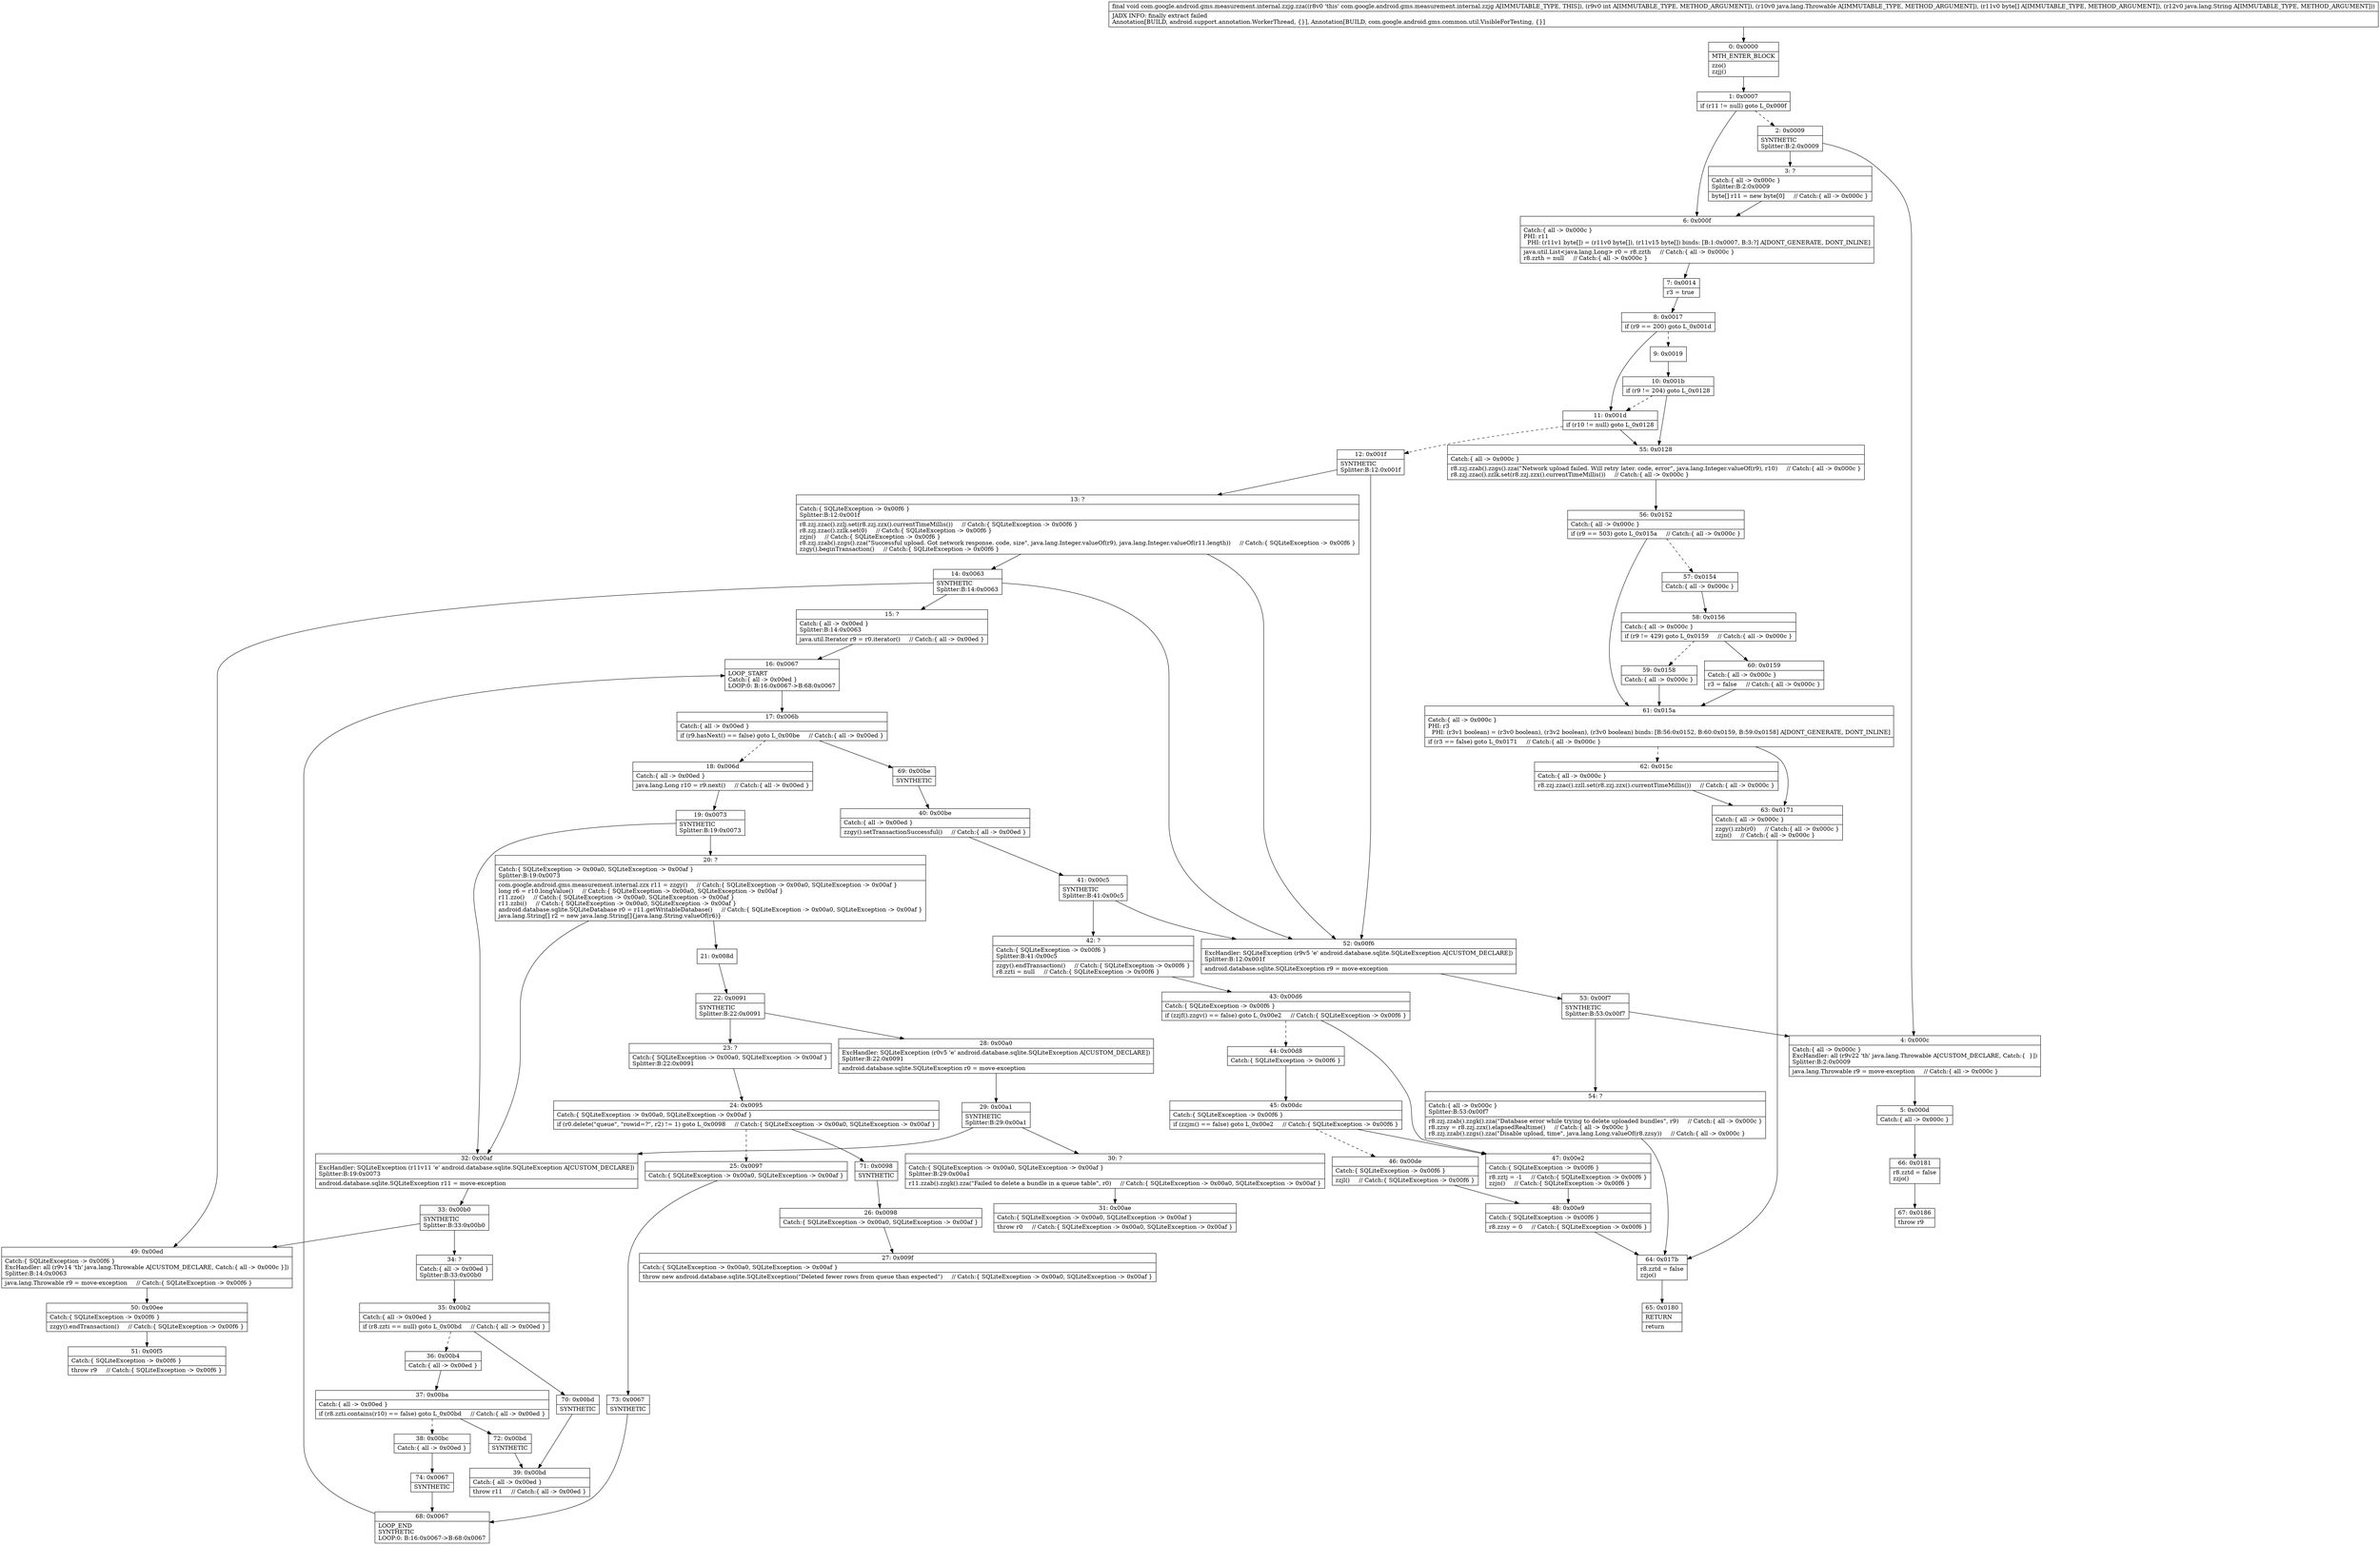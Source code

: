 digraph "CFG forcom.google.android.gms.measurement.internal.zzjg.zza(ILjava\/lang\/Throwable;[BLjava\/lang\/String;)V" {
Node_0 [shape=record,label="{0\:\ 0x0000|MTH_ENTER_BLOCK\l|zzo()\lzzjj()\l}"];
Node_1 [shape=record,label="{1\:\ 0x0007|if (r11 != null) goto L_0x000f\l}"];
Node_2 [shape=record,label="{2\:\ 0x0009|SYNTHETIC\lSplitter:B:2:0x0009\l}"];
Node_3 [shape=record,label="{3\:\ ?|Catch:\{ all \-\> 0x000c \}\lSplitter:B:2:0x0009\l|byte[] r11 = new byte[0]     \/\/ Catch:\{ all \-\> 0x000c \}\l}"];
Node_4 [shape=record,label="{4\:\ 0x000c|Catch:\{ all \-\> 0x000c \}\lExcHandler: all (r9v22 'th' java.lang.Throwable A[CUSTOM_DECLARE, Catch:\{  \}])\lSplitter:B:2:0x0009\l|java.lang.Throwable r9 = move\-exception     \/\/ Catch:\{ all \-\> 0x000c \}\l}"];
Node_5 [shape=record,label="{5\:\ 0x000d|Catch:\{ all \-\> 0x000c \}\l}"];
Node_6 [shape=record,label="{6\:\ 0x000f|Catch:\{ all \-\> 0x000c \}\lPHI: r11 \l  PHI: (r11v1 byte[]) = (r11v0 byte[]), (r11v15 byte[]) binds: [B:1:0x0007, B:3:?] A[DONT_GENERATE, DONT_INLINE]\l|java.util.List\<java.lang.Long\> r0 = r8.zzth     \/\/ Catch:\{ all \-\> 0x000c \}\lr8.zzth = null     \/\/ Catch:\{ all \-\> 0x000c \}\l}"];
Node_7 [shape=record,label="{7\:\ 0x0014|r3 = true\l}"];
Node_8 [shape=record,label="{8\:\ 0x0017|if (r9 == 200) goto L_0x001d\l}"];
Node_9 [shape=record,label="{9\:\ 0x0019}"];
Node_10 [shape=record,label="{10\:\ 0x001b|if (r9 != 204) goto L_0x0128\l}"];
Node_11 [shape=record,label="{11\:\ 0x001d|if (r10 != null) goto L_0x0128\l}"];
Node_12 [shape=record,label="{12\:\ 0x001f|SYNTHETIC\lSplitter:B:12:0x001f\l}"];
Node_13 [shape=record,label="{13\:\ ?|Catch:\{ SQLiteException \-\> 0x00f6 \}\lSplitter:B:12:0x001f\l|r8.zzj.zzac().zzlj.set(r8.zzj.zzx().currentTimeMillis())     \/\/ Catch:\{ SQLiteException \-\> 0x00f6 \}\lr8.zzj.zzac().zzlk.set(0)     \/\/ Catch:\{ SQLiteException \-\> 0x00f6 \}\lzzjn()     \/\/ Catch:\{ SQLiteException \-\> 0x00f6 \}\lr8.zzj.zzab().zzgs().zza(\"Successful upload. Got network response. code, size\", java.lang.Integer.valueOf(r9), java.lang.Integer.valueOf(r11.length))     \/\/ Catch:\{ SQLiteException \-\> 0x00f6 \}\lzzgy().beginTransaction()     \/\/ Catch:\{ SQLiteException \-\> 0x00f6 \}\l}"];
Node_14 [shape=record,label="{14\:\ 0x0063|SYNTHETIC\lSplitter:B:14:0x0063\l}"];
Node_15 [shape=record,label="{15\:\ ?|Catch:\{ all \-\> 0x00ed \}\lSplitter:B:14:0x0063\l|java.util.Iterator r9 = r0.iterator()     \/\/ Catch:\{ all \-\> 0x00ed \}\l}"];
Node_16 [shape=record,label="{16\:\ 0x0067|LOOP_START\lCatch:\{ all \-\> 0x00ed \}\lLOOP:0: B:16:0x0067\-\>B:68:0x0067\l}"];
Node_17 [shape=record,label="{17\:\ 0x006b|Catch:\{ all \-\> 0x00ed \}\l|if (r9.hasNext() == false) goto L_0x00be     \/\/ Catch:\{ all \-\> 0x00ed \}\l}"];
Node_18 [shape=record,label="{18\:\ 0x006d|Catch:\{ all \-\> 0x00ed \}\l|java.lang.Long r10 = r9.next()     \/\/ Catch:\{ all \-\> 0x00ed \}\l}"];
Node_19 [shape=record,label="{19\:\ 0x0073|SYNTHETIC\lSplitter:B:19:0x0073\l}"];
Node_20 [shape=record,label="{20\:\ ?|Catch:\{ SQLiteException \-\> 0x00a0, SQLiteException \-\> 0x00af \}\lSplitter:B:19:0x0073\l|com.google.android.gms.measurement.internal.zzx r11 = zzgy()     \/\/ Catch:\{ SQLiteException \-\> 0x00a0, SQLiteException \-\> 0x00af \}\llong r6 = r10.longValue()     \/\/ Catch:\{ SQLiteException \-\> 0x00a0, SQLiteException \-\> 0x00af \}\lr11.zzo()     \/\/ Catch:\{ SQLiteException \-\> 0x00a0, SQLiteException \-\> 0x00af \}\lr11.zzbi()     \/\/ Catch:\{ SQLiteException \-\> 0x00a0, SQLiteException \-\> 0x00af \}\landroid.database.sqlite.SQLiteDatabase r0 = r11.getWritableDatabase()     \/\/ Catch:\{ SQLiteException \-\> 0x00a0, SQLiteException \-\> 0x00af \}\ljava.lang.String[] r2 = new java.lang.String[]\{java.lang.String.valueOf(r6)\}\l}"];
Node_21 [shape=record,label="{21\:\ 0x008d}"];
Node_22 [shape=record,label="{22\:\ 0x0091|SYNTHETIC\lSplitter:B:22:0x0091\l}"];
Node_23 [shape=record,label="{23\:\ ?|Catch:\{ SQLiteException \-\> 0x00a0, SQLiteException \-\> 0x00af \}\lSplitter:B:22:0x0091\l}"];
Node_24 [shape=record,label="{24\:\ 0x0095|Catch:\{ SQLiteException \-\> 0x00a0, SQLiteException \-\> 0x00af \}\l|if (r0.delete(\"queue\", \"rowid=?\", r2) != 1) goto L_0x0098     \/\/ Catch:\{ SQLiteException \-\> 0x00a0, SQLiteException \-\> 0x00af \}\l}"];
Node_25 [shape=record,label="{25\:\ 0x0097|Catch:\{ SQLiteException \-\> 0x00a0, SQLiteException \-\> 0x00af \}\l}"];
Node_26 [shape=record,label="{26\:\ 0x0098|Catch:\{ SQLiteException \-\> 0x00a0, SQLiteException \-\> 0x00af \}\l}"];
Node_27 [shape=record,label="{27\:\ 0x009f|Catch:\{ SQLiteException \-\> 0x00a0, SQLiteException \-\> 0x00af \}\l|throw new android.database.sqlite.SQLiteException(\"Deleted fewer rows from queue than expected\")     \/\/ Catch:\{ SQLiteException \-\> 0x00a0, SQLiteException \-\> 0x00af \}\l}"];
Node_28 [shape=record,label="{28\:\ 0x00a0|ExcHandler: SQLiteException (r0v5 'e' android.database.sqlite.SQLiteException A[CUSTOM_DECLARE])\lSplitter:B:22:0x0091\l|android.database.sqlite.SQLiteException r0 = move\-exception\l}"];
Node_29 [shape=record,label="{29\:\ 0x00a1|SYNTHETIC\lSplitter:B:29:0x00a1\l}"];
Node_30 [shape=record,label="{30\:\ ?|Catch:\{ SQLiteException \-\> 0x00a0, SQLiteException \-\> 0x00af \}\lSplitter:B:29:0x00a1\l|r11.zzab().zzgk().zza(\"Failed to delete a bundle in a queue table\", r0)     \/\/ Catch:\{ SQLiteException \-\> 0x00a0, SQLiteException \-\> 0x00af \}\l}"];
Node_31 [shape=record,label="{31\:\ 0x00ae|Catch:\{ SQLiteException \-\> 0x00a0, SQLiteException \-\> 0x00af \}\l|throw r0     \/\/ Catch:\{ SQLiteException \-\> 0x00a0, SQLiteException \-\> 0x00af \}\l}"];
Node_32 [shape=record,label="{32\:\ 0x00af|ExcHandler: SQLiteException (r11v11 'e' android.database.sqlite.SQLiteException A[CUSTOM_DECLARE])\lSplitter:B:19:0x0073\l|android.database.sqlite.SQLiteException r11 = move\-exception\l}"];
Node_33 [shape=record,label="{33\:\ 0x00b0|SYNTHETIC\lSplitter:B:33:0x00b0\l}"];
Node_34 [shape=record,label="{34\:\ ?|Catch:\{ all \-\> 0x00ed \}\lSplitter:B:33:0x00b0\l}"];
Node_35 [shape=record,label="{35\:\ 0x00b2|Catch:\{ all \-\> 0x00ed \}\l|if (r8.zzti == null) goto L_0x00bd     \/\/ Catch:\{ all \-\> 0x00ed \}\l}"];
Node_36 [shape=record,label="{36\:\ 0x00b4|Catch:\{ all \-\> 0x00ed \}\l}"];
Node_37 [shape=record,label="{37\:\ 0x00ba|Catch:\{ all \-\> 0x00ed \}\l|if (r8.zzti.contains(r10) == false) goto L_0x00bd     \/\/ Catch:\{ all \-\> 0x00ed \}\l}"];
Node_38 [shape=record,label="{38\:\ 0x00bc|Catch:\{ all \-\> 0x00ed \}\l}"];
Node_39 [shape=record,label="{39\:\ 0x00bd|Catch:\{ all \-\> 0x00ed \}\l|throw r11     \/\/ Catch:\{ all \-\> 0x00ed \}\l}"];
Node_40 [shape=record,label="{40\:\ 0x00be|Catch:\{ all \-\> 0x00ed \}\l|zzgy().setTransactionSuccessful()     \/\/ Catch:\{ all \-\> 0x00ed \}\l}"];
Node_41 [shape=record,label="{41\:\ 0x00c5|SYNTHETIC\lSplitter:B:41:0x00c5\l}"];
Node_42 [shape=record,label="{42\:\ ?|Catch:\{ SQLiteException \-\> 0x00f6 \}\lSplitter:B:41:0x00c5\l|zzgy().endTransaction()     \/\/ Catch:\{ SQLiteException \-\> 0x00f6 \}\lr8.zzti = null     \/\/ Catch:\{ SQLiteException \-\> 0x00f6 \}\l}"];
Node_43 [shape=record,label="{43\:\ 0x00d6|Catch:\{ SQLiteException \-\> 0x00f6 \}\l|if (zzjf().zzgv() == false) goto L_0x00e2     \/\/ Catch:\{ SQLiteException \-\> 0x00f6 \}\l}"];
Node_44 [shape=record,label="{44\:\ 0x00d8|Catch:\{ SQLiteException \-\> 0x00f6 \}\l}"];
Node_45 [shape=record,label="{45\:\ 0x00dc|Catch:\{ SQLiteException \-\> 0x00f6 \}\l|if (zzjm() == false) goto L_0x00e2     \/\/ Catch:\{ SQLiteException \-\> 0x00f6 \}\l}"];
Node_46 [shape=record,label="{46\:\ 0x00de|Catch:\{ SQLiteException \-\> 0x00f6 \}\l|zzjl()     \/\/ Catch:\{ SQLiteException \-\> 0x00f6 \}\l}"];
Node_47 [shape=record,label="{47\:\ 0x00e2|Catch:\{ SQLiteException \-\> 0x00f6 \}\l|r8.zztj = \-1     \/\/ Catch:\{ SQLiteException \-\> 0x00f6 \}\lzzjn()     \/\/ Catch:\{ SQLiteException \-\> 0x00f6 \}\l}"];
Node_48 [shape=record,label="{48\:\ 0x00e9|Catch:\{ SQLiteException \-\> 0x00f6 \}\l|r8.zzsy = 0     \/\/ Catch:\{ SQLiteException \-\> 0x00f6 \}\l}"];
Node_49 [shape=record,label="{49\:\ 0x00ed|Catch:\{ SQLiteException \-\> 0x00f6 \}\lExcHandler: all (r9v14 'th' java.lang.Throwable A[CUSTOM_DECLARE, Catch:\{ all \-\> 0x000c \}])\lSplitter:B:14:0x0063\l|java.lang.Throwable r9 = move\-exception     \/\/ Catch:\{ SQLiteException \-\> 0x00f6 \}\l}"];
Node_50 [shape=record,label="{50\:\ 0x00ee|Catch:\{ SQLiteException \-\> 0x00f6 \}\l|zzgy().endTransaction()     \/\/ Catch:\{ SQLiteException \-\> 0x00f6 \}\l}"];
Node_51 [shape=record,label="{51\:\ 0x00f5|Catch:\{ SQLiteException \-\> 0x00f6 \}\l|throw r9     \/\/ Catch:\{ SQLiteException \-\> 0x00f6 \}\l}"];
Node_52 [shape=record,label="{52\:\ 0x00f6|ExcHandler: SQLiteException (r9v5 'e' android.database.sqlite.SQLiteException A[CUSTOM_DECLARE])\lSplitter:B:12:0x001f\l|android.database.sqlite.SQLiteException r9 = move\-exception\l}"];
Node_53 [shape=record,label="{53\:\ 0x00f7|SYNTHETIC\lSplitter:B:53:0x00f7\l}"];
Node_54 [shape=record,label="{54\:\ ?|Catch:\{ all \-\> 0x000c \}\lSplitter:B:53:0x00f7\l|r8.zzj.zzab().zzgk().zza(\"Database error while trying to delete uploaded bundles\", r9)     \/\/ Catch:\{ all \-\> 0x000c \}\lr8.zzsy = r8.zzj.zzx().elapsedRealtime()     \/\/ Catch:\{ all \-\> 0x000c \}\lr8.zzj.zzab().zzgs().zza(\"Disable upload, time\", java.lang.Long.valueOf(r8.zzsy))     \/\/ Catch:\{ all \-\> 0x000c \}\l}"];
Node_55 [shape=record,label="{55\:\ 0x0128|Catch:\{ all \-\> 0x000c \}\l|r8.zzj.zzab().zzgs().zza(\"Network upload failed. Will retry later. code, error\", java.lang.Integer.valueOf(r9), r10)     \/\/ Catch:\{ all \-\> 0x000c \}\lr8.zzj.zzac().zzlk.set(r8.zzj.zzx().currentTimeMillis())     \/\/ Catch:\{ all \-\> 0x000c \}\l}"];
Node_56 [shape=record,label="{56\:\ 0x0152|Catch:\{ all \-\> 0x000c \}\l|if (r9 == 503) goto L_0x015a     \/\/ Catch:\{ all \-\> 0x000c \}\l}"];
Node_57 [shape=record,label="{57\:\ 0x0154|Catch:\{ all \-\> 0x000c \}\l}"];
Node_58 [shape=record,label="{58\:\ 0x0156|Catch:\{ all \-\> 0x000c \}\l|if (r9 != 429) goto L_0x0159     \/\/ Catch:\{ all \-\> 0x000c \}\l}"];
Node_59 [shape=record,label="{59\:\ 0x0158|Catch:\{ all \-\> 0x000c \}\l}"];
Node_60 [shape=record,label="{60\:\ 0x0159|Catch:\{ all \-\> 0x000c \}\l|r3 = false     \/\/ Catch:\{ all \-\> 0x000c \}\l}"];
Node_61 [shape=record,label="{61\:\ 0x015a|Catch:\{ all \-\> 0x000c \}\lPHI: r3 \l  PHI: (r3v1 boolean) = (r3v0 boolean), (r3v2 boolean), (r3v0 boolean) binds: [B:56:0x0152, B:60:0x0159, B:59:0x0158] A[DONT_GENERATE, DONT_INLINE]\l|if (r3 == false) goto L_0x0171     \/\/ Catch:\{ all \-\> 0x000c \}\l}"];
Node_62 [shape=record,label="{62\:\ 0x015c|Catch:\{ all \-\> 0x000c \}\l|r8.zzj.zzac().zzll.set(r8.zzj.zzx().currentTimeMillis())     \/\/ Catch:\{ all \-\> 0x000c \}\l}"];
Node_63 [shape=record,label="{63\:\ 0x0171|Catch:\{ all \-\> 0x000c \}\l|zzgy().zzb(r0)     \/\/ Catch:\{ all \-\> 0x000c \}\lzzjn()     \/\/ Catch:\{ all \-\> 0x000c \}\l}"];
Node_64 [shape=record,label="{64\:\ 0x017b|r8.zztd = false\lzzjo()\l}"];
Node_65 [shape=record,label="{65\:\ 0x0180|RETURN\l|return\l}"];
Node_66 [shape=record,label="{66\:\ 0x0181|r8.zztd = false\lzzjo()\l}"];
Node_67 [shape=record,label="{67\:\ 0x0186|throw r9\l}"];
Node_68 [shape=record,label="{68\:\ 0x0067|LOOP_END\lSYNTHETIC\lLOOP:0: B:16:0x0067\-\>B:68:0x0067\l}"];
Node_69 [shape=record,label="{69\:\ 0x00be|SYNTHETIC\l}"];
Node_70 [shape=record,label="{70\:\ 0x00bd|SYNTHETIC\l}"];
Node_71 [shape=record,label="{71\:\ 0x0098|SYNTHETIC\l}"];
Node_72 [shape=record,label="{72\:\ 0x00bd|SYNTHETIC\l}"];
Node_73 [shape=record,label="{73\:\ 0x0067|SYNTHETIC\l}"];
Node_74 [shape=record,label="{74\:\ 0x0067|SYNTHETIC\l}"];
MethodNode[shape=record,label="{final void com.google.android.gms.measurement.internal.zzjg.zza((r8v0 'this' com.google.android.gms.measurement.internal.zzjg A[IMMUTABLE_TYPE, THIS]), (r9v0 int A[IMMUTABLE_TYPE, METHOD_ARGUMENT]), (r10v0 java.lang.Throwable A[IMMUTABLE_TYPE, METHOD_ARGUMENT]), (r11v0 byte[] A[IMMUTABLE_TYPE, METHOD_ARGUMENT]), (r12v0 java.lang.String A[IMMUTABLE_TYPE, METHOD_ARGUMENT]))  | JADX INFO: finally extract failed\lAnnotation[BUILD, android.support.annotation.WorkerThread, \{\}], Annotation[BUILD, com.google.android.gms.common.util.VisibleForTesting, \{\}]\l}"];
MethodNode -> Node_0;
Node_0 -> Node_1;
Node_1 -> Node_2[style=dashed];
Node_1 -> Node_6;
Node_2 -> Node_3;
Node_2 -> Node_4;
Node_3 -> Node_6;
Node_4 -> Node_5;
Node_5 -> Node_66;
Node_6 -> Node_7;
Node_7 -> Node_8;
Node_8 -> Node_9[style=dashed];
Node_8 -> Node_11;
Node_9 -> Node_10;
Node_10 -> Node_11[style=dashed];
Node_10 -> Node_55;
Node_11 -> Node_12[style=dashed];
Node_11 -> Node_55;
Node_12 -> Node_13;
Node_12 -> Node_52;
Node_13 -> Node_14;
Node_13 -> Node_52;
Node_14 -> Node_15;
Node_14 -> Node_49;
Node_14 -> Node_52;
Node_15 -> Node_16;
Node_16 -> Node_17;
Node_17 -> Node_18[style=dashed];
Node_17 -> Node_69;
Node_18 -> Node_19;
Node_19 -> Node_20;
Node_19 -> Node_32;
Node_20 -> Node_21;
Node_20 -> Node_32;
Node_21 -> Node_22;
Node_22 -> Node_23;
Node_22 -> Node_28;
Node_23 -> Node_24;
Node_24 -> Node_25[style=dashed];
Node_24 -> Node_71;
Node_25 -> Node_73;
Node_26 -> Node_27;
Node_28 -> Node_29;
Node_29 -> Node_30;
Node_29 -> Node_32;
Node_30 -> Node_31;
Node_32 -> Node_33;
Node_33 -> Node_34;
Node_33 -> Node_49;
Node_34 -> Node_35;
Node_35 -> Node_36[style=dashed];
Node_35 -> Node_70;
Node_36 -> Node_37;
Node_37 -> Node_38[style=dashed];
Node_37 -> Node_72;
Node_38 -> Node_74;
Node_40 -> Node_41;
Node_41 -> Node_42;
Node_41 -> Node_52;
Node_42 -> Node_43;
Node_43 -> Node_44[style=dashed];
Node_43 -> Node_47;
Node_44 -> Node_45;
Node_45 -> Node_46[style=dashed];
Node_45 -> Node_47;
Node_46 -> Node_48;
Node_47 -> Node_48;
Node_48 -> Node_64;
Node_49 -> Node_50;
Node_50 -> Node_51;
Node_52 -> Node_53;
Node_53 -> Node_54;
Node_53 -> Node_4;
Node_54 -> Node_64;
Node_55 -> Node_56;
Node_56 -> Node_57[style=dashed];
Node_56 -> Node_61;
Node_57 -> Node_58;
Node_58 -> Node_59[style=dashed];
Node_58 -> Node_60;
Node_59 -> Node_61;
Node_60 -> Node_61;
Node_61 -> Node_62[style=dashed];
Node_61 -> Node_63;
Node_62 -> Node_63;
Node_63 -> Node_64;
Node_64 -> Node_65;
Node_66 -> Node_67;
Node_68 -> Node_16;
Node_69 -> Node_40;
Node_70 -> Node_39;
Node_71 -> Node_26;
Node_72 -> Node_39;
Node_73 -> Node_68;
Node_74 -> Node_68;
}

